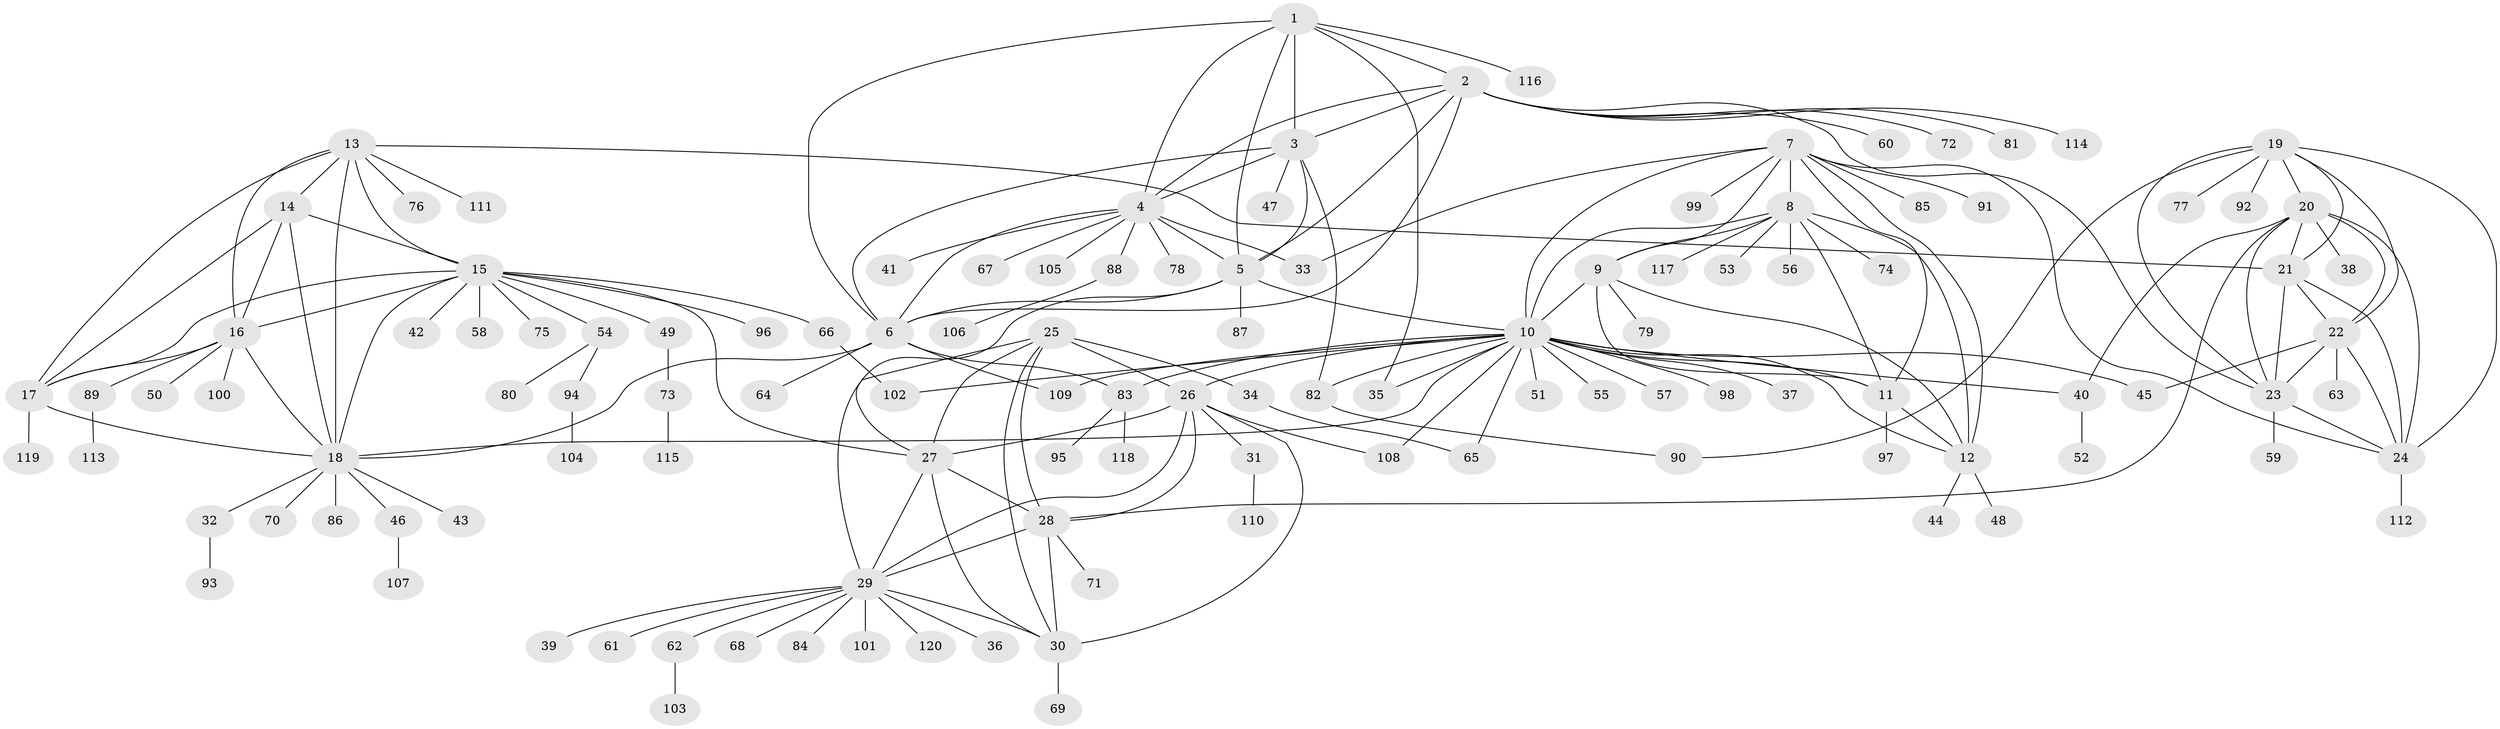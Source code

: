 // Generated by graph-tools (version 1.1) at 2025/26/03/09/25 03:26:42]
// undirected, 120 vertices, 186 edges
graph export_dot {
graph [start="1"]
  node [color=gray90,style=filled];
  1;
  2;
  3;
  4;
  5;
  6;
  7;
  8;
  9;
  10;
  11;
  12;
  13;
  14;
  15;
  16;
  17;
  18;
  19;
  20;
  21;
  22;
  23;
  24;
  25;
  26;
  27;
  28;
  29;
  30;
  31;
  32;
  33;
  34;
  35;
  36;
  37;
  38;
  39;
  40;
  41;
  42;
  43;
  44;
  45;
  46;
  47;
  48;
  49;
  50;
  51;
  52;
  53;
  54;
  55;
  56;
  57;
  58;
  59;
  60;
  61;
  62;
  63;
  64;
  65;
  66;
  67;
  68;
  69;
  70;
  71;
  72;
  73;
  74;
  75;
  76;
  77;
  78;
  79;
  80;
  81;
  82;
  83;
  84;
  85;
  86;
  87;
  88;
  89;
  90;
  91;
  92;
  93;
  94;
  95;
  96;
  97;
  98;
  99;
  100;
  101;
  102;
  103;
  104;
  105;
  106;
  107;
  108;
  109;
  110;
  111;
  112;
  113;
  114;
  115;
  116;
  117;
  118;
  119;
  120;
  1 -- 2;
  1 -- 3;
  1 -- 4;
  1 -- 5;
  1 -- 6;
  1 -- 35;
  1 -- 116;
  2 -- 3;
  2 -- 4;
  2 -- 5;
  2 -- 6;
  2 -- 23;
  2 -- 60;
  2 -- 72;
  2 -- 81;
  2 -- 114;
  3 -- 4;
  3 -- 5;
  3 -- 6;
  3 -- 47;
  3 -- 82;
  4 -- 5;
  4 -- 6;
  4 -- 33;
  4 -- 41;
  4 -- 67;
  4 -- 78;
  4 -- 88;
  4 -- 105;
  5 -- 6;
  5 -- 10;
  5 -- 27;
  5 -- 87;
  6 -- 18;
  6 -- 64;
  6 -- 83;
  6 -- 109;
  7 -- 8;
  7 -- 9;
  7 -- 10;
  7 -- 11;
  7 -- 12;
  7 -- 24;
  7 -- 33;
  7 -- 85;
  7 -- 91;
  7 -- 99;
  8 -- 9;
  8 -- 10;
  8 -- 11;
  8 -- 12;
  8 -- 53;
  8 -- 56;
  8 -- 74;
  8 -- 117;
  9 -- 10;
  9 -- 11;
  9 -- 12;
  9 -- 79;
  10 -- 11;
  10 -- 12;
  10 -- 18;
  10 -- 26;
  10 -- 35;
  10 -- 37;
  10 -- 40;
  10 -- 45;
  10 -- 51;
  10 -- 55;
  10 -- 57;
  10 -- 65;
  10 -- 82;
  10 -- 83;
  10 -- 98;
  10 -- 102;
  10 -- 108;
  10 -- 109;
  11 -- 12;
  11 -- 97;
  12 -- 44;
  12 -- 48;
  13 -- 14;
  13 -- 15;
  13 -- 16;
  13 -- 17;
  13 -- 18;
  13 -- 21;
  13 -- 76;
  13 -- 111;
  14 -- 15;
  14 -- 16;
  14 -- 17;
  14 -- 18;
  15 -- 16;
  15 -- 17;
  15 -- 18;
  15 -- 27;
  15 -- 42;
  15 -- 49;
  15 -- 54;
  15 -- 58;
  15 -- 66;
  15 -- 75;
  15 -- 96;
  16 -- 17;
  16 -- 18;
  16 -- 50;
  16 -- 89;
  16 -- 100;
  17 -- 18;
  17 -- 119;
  18 -- 32;
  18 -- 43;
  18 -- 46;
  18 -- 70;
  18 -- 86;
  19 -- 20;
  19 -- 21;
  19 -- 22;
  19 -- 23;
  19 -- 24;
  19 -- 77;
  19 -- 90;
  19 -- 92;
  20 -- 21;
  20 -- 22;
  20 -- 23;
  20 -- 24;
  20 -- 28;
  20 -- 38;
  20 -- 40;
  21 -- 22;
  21 -- 23;
  21 -- 24;
  22 -- 23;
  22 -- 24;
  22 -- 45;
  22 -- 63;
  23 -- 24;
  23 -- 59;
  24 -- 112;
  25 -- 26;
  25 -- 27;
  25 -- 28;
  25 -- 29;
  25 -- 30;
  25 -- 34;
  26 -- 27;
  26 -- 28;
  26 -- 29;
  26 -- 30;
  26 -- 31;
  26 -- 108;
  27 -- 28;
  27 -- 29;
  27 -- 30;
  28 -- 29;
  28 -- 30;
  28 -- 71;
  29 -- 30;
  29 -- 36;
  29 -- 39;
  29 -- 61;
  29 -- 62;
  29 -- 68;
  29 -- 84;
  29 -- 101;
  29 -- 120;
  30 -- 69;
  31 -- 110;
  32 -- 93;
  34 -- 65;
  40 -- 52;
  46 -- 107;
  49 -- 73;
  54 -- 80;
  54 -- 94;
  62 -- 103;
  66 -- 102;
  73 -- 115;
  82 -- 90;
  83 -- 95;
  83 -- 118;
  88 -- 106;
  89 -- 113;
  94 -- 104;
}
